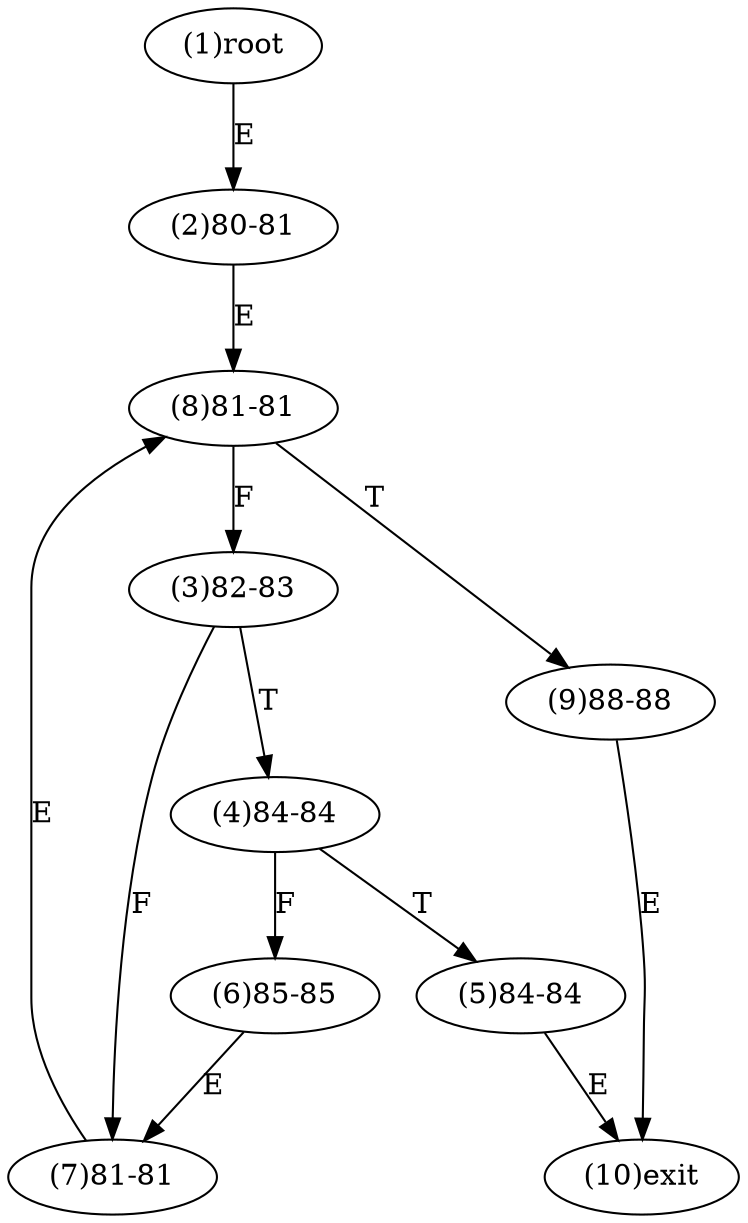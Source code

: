digraph "" { 
1[ label="(1)root"];
2[ label="(2)80-81"];
3[ label="(3)82-83"];
4[ label="(4)84-84"];
5[ label="(5)84-84"];
6[ label="(6)85-85"];
7[ label="(7)81-81"];
8[ label="(8)81-81"];
9[ label="(9)88-88"];
10[ label="(10)exit"];
1->2[ label="E"];
2->8[ label="E"];
3->7[ label="F"];
3->4[ label="T"];
4->6[ label="F"];
4->5[ label="T"];
5->10[ label="E"];
6->7[ label="E"];
7->8[ label="E"];
8->3[ label="F"];
8->9[ label="T"];
9->10[ label="E"];
}